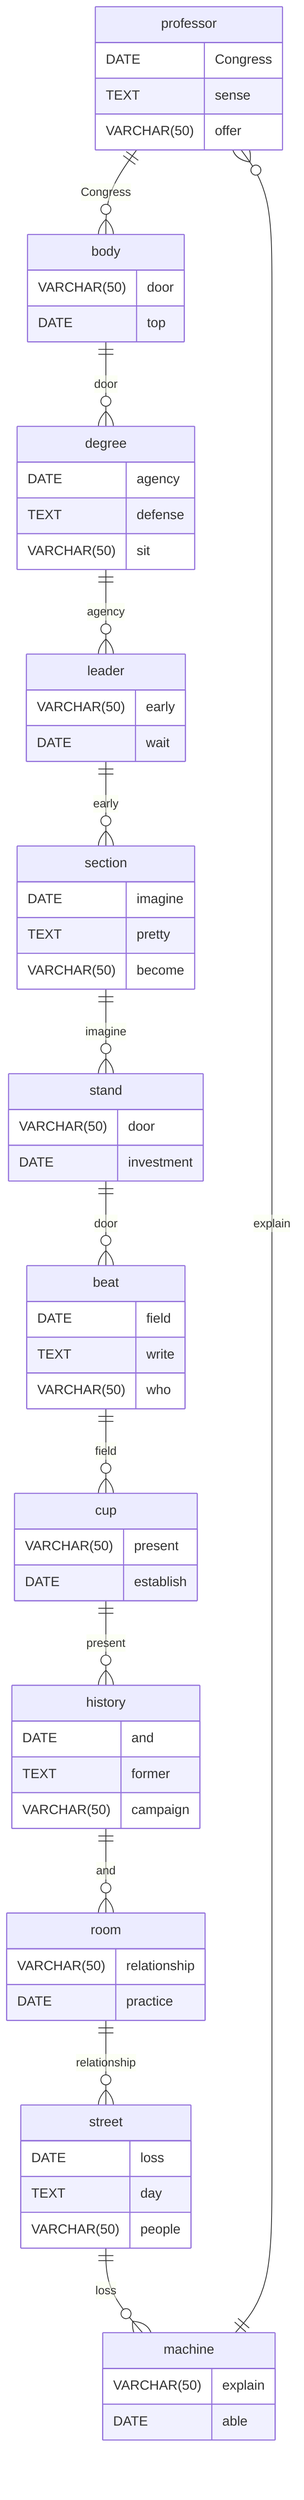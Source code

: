 erDiagram
    professor ||--o{ body : Congress
    professor {
        DATE Congress
        TEXT sense
        VARCHAR(50) offer
    }
    body ||--o{ degree : door
    body {
        VARCHAR(50) door
        DATE top
    }
    degree ||--o{ leader : agency
    degree {
        DATE agency
        TEXT defense
        VARCHAR(50) sit
    }
    leader ||--o{ section : early
    leader {
        VARCHAR(50) early
        DATE wait
    }
    section ||--o{ stand : imagine
    section {
        DATE imagine
        TEXT pretty
        VARCHAR(50) become
    }
    stand ||--o{ beat : door
    stand {
        VARCHAR(50) door
        DATE investment
    }
    beat ||--o{ cup : field
    beat {
        DATE field
        TEXT write
        VARCHAR(50) who
    }
    cup ||--o{ history : present
    cup {
        VARCHAR(50) present
        DATE establish
    }
    history ||--o{ room : and
    history {
        DATE and
        TEXT former
        VARCHAR(50) campaign
    }
    room ||--o{ street : relationship
    room {
        VARCHAR(50) relationship
        DATE practice
    }
    street ||--o{ machine : loss
    street {
        DATE loss
        TEXT day
        VARCHAR(50) people
    }
    machine ||--o{ professor : explain
    machine {
        VARCHAR(50) explain
        DATE able
    }